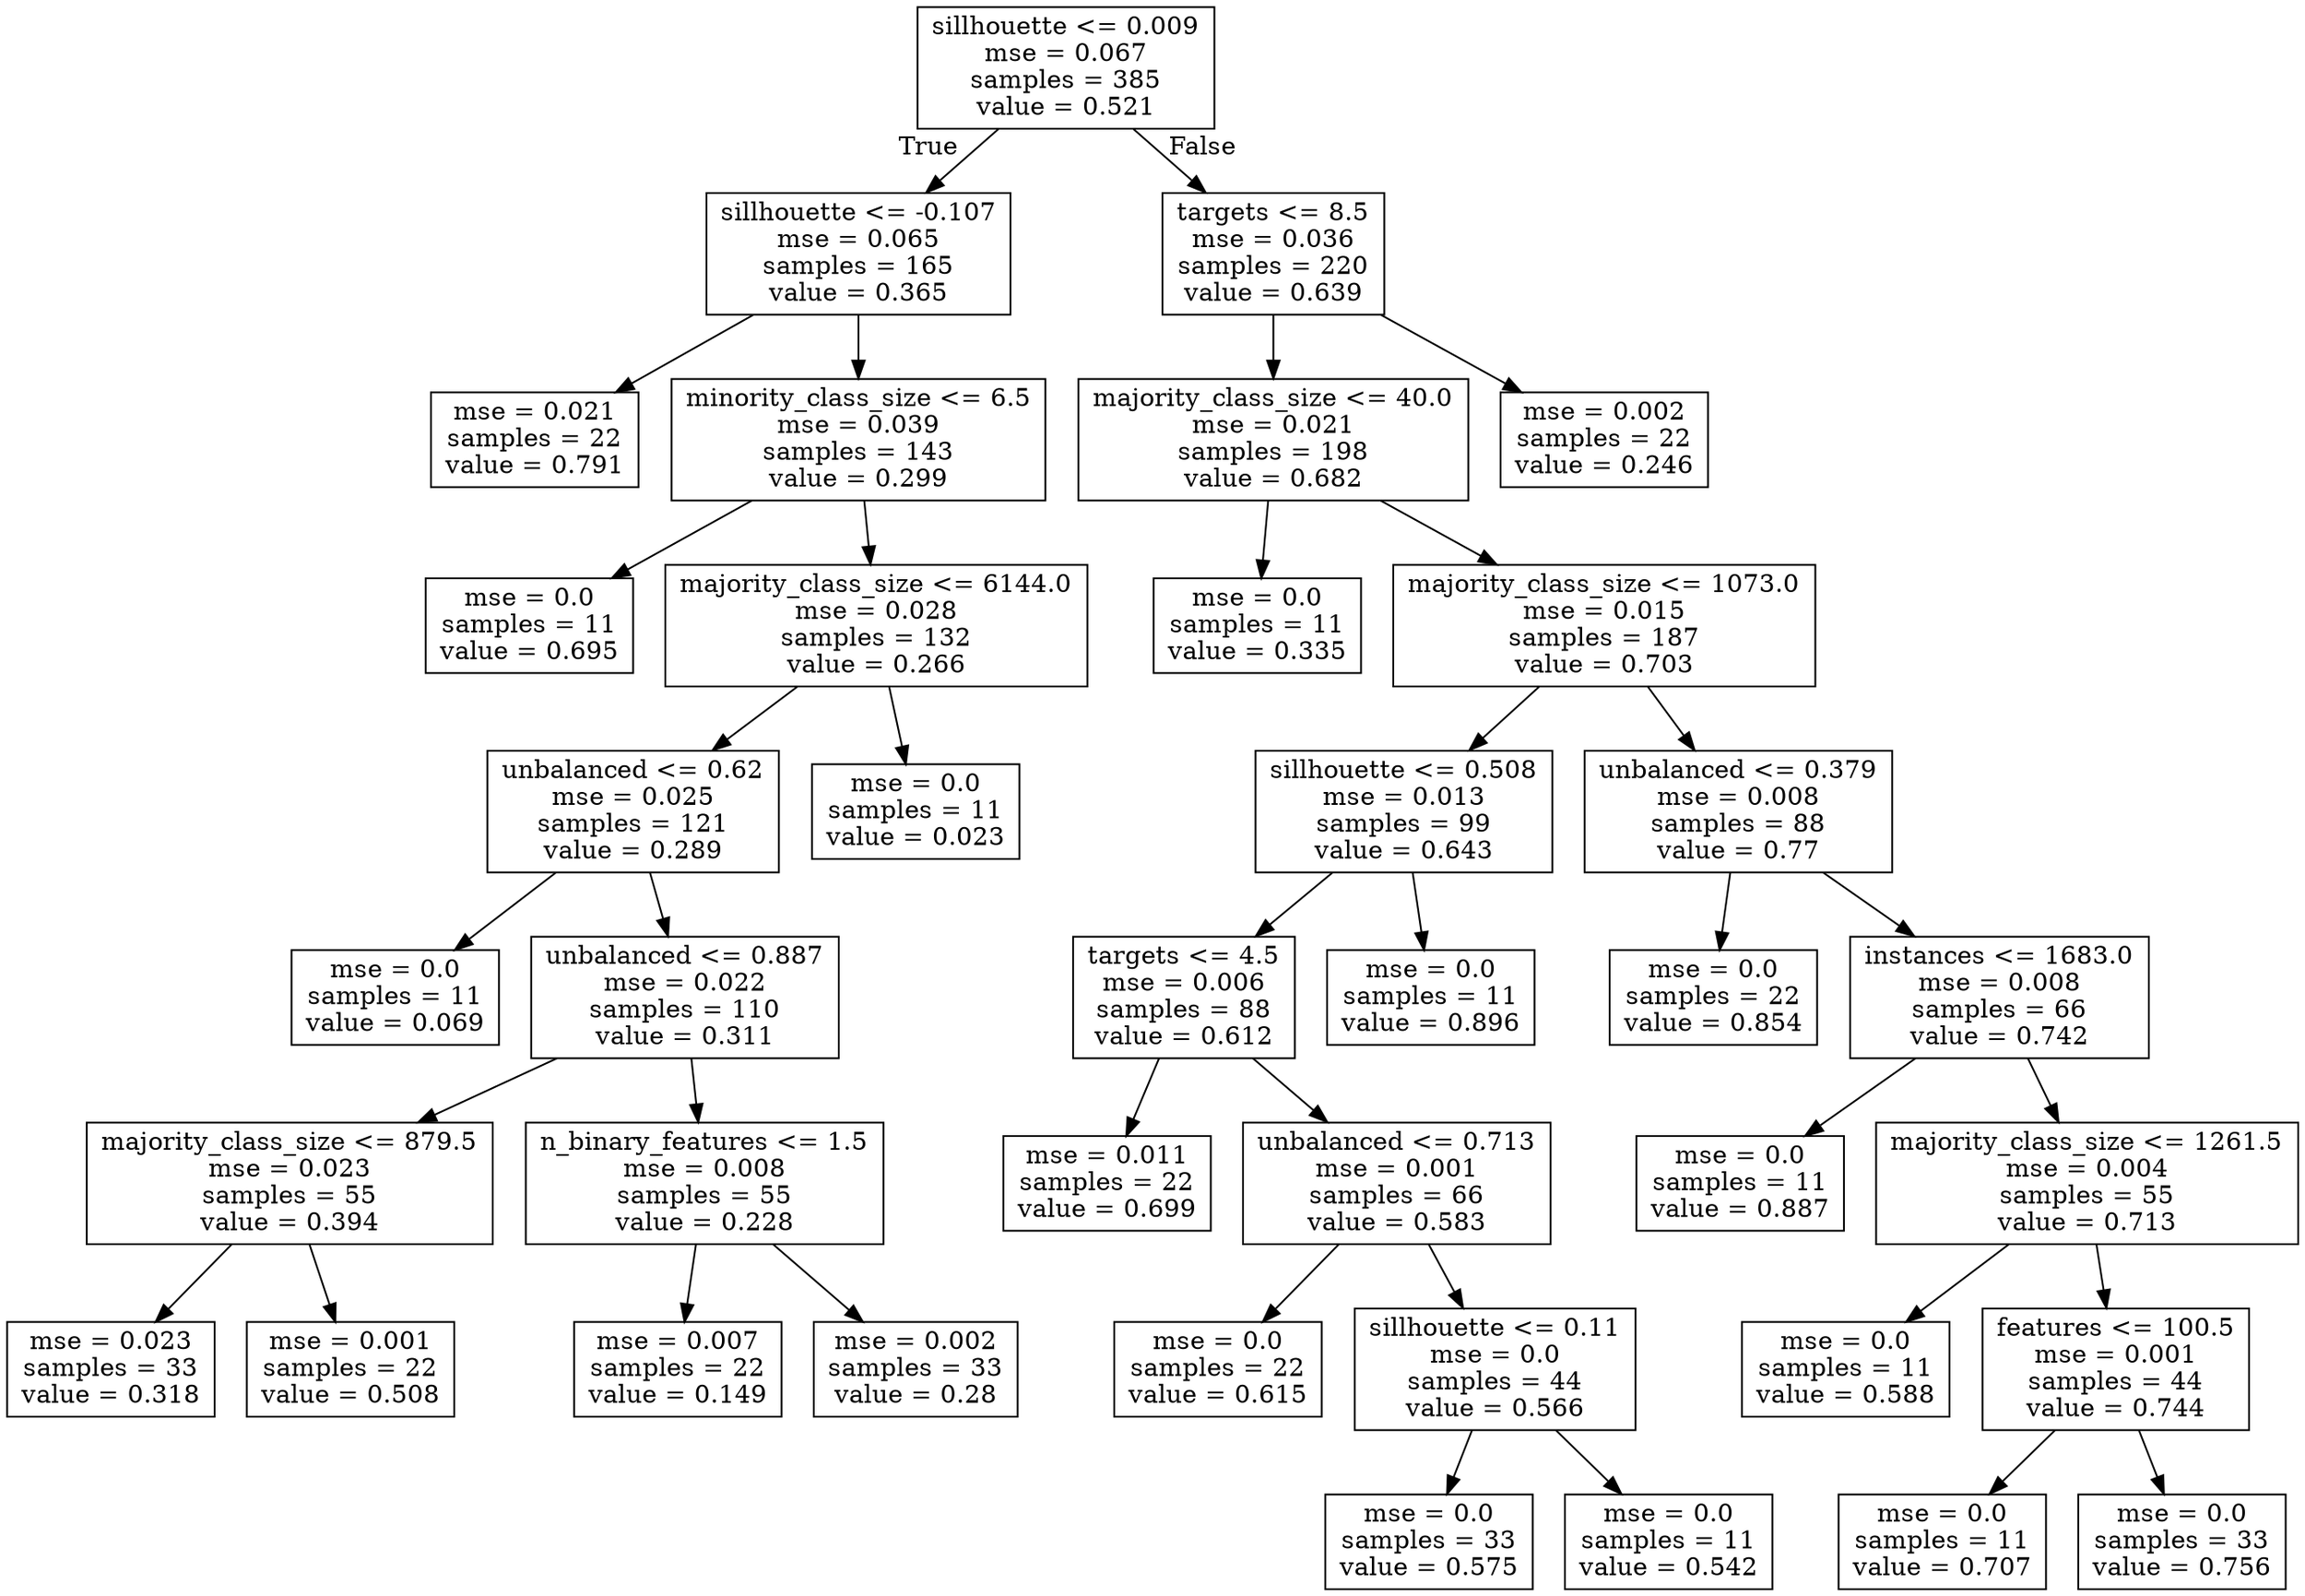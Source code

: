digraph Tree {
node [shape=box] ;
0 [label="sillhouette <= 0.009\nmse = 0.067\nsamples = 385\nvalue = 0.521"] ;
1 [label="sillhouette <= -0.107\nmse = 0.065\nsamples = 165\nvalue = 0.365"] ;
0 -> 1 [labeldistance=2.5, labelangle=45, headlabel="True"] ;
2 [label="mse = 0.021\nsamples = 22\nvalue = 0.791"] ;
1 -> 2 ;
3 [label="minority_class_size <= 6.5\nmse = 0.039\nsamples = 143\nvalue = 0.299"] ;
1 -> 3 ;
4 [label="mse = 0.0\nsamples = 11\nvalue = 0.695"] ;
3 -> 4 ;
5 [label="majority_class_size <= 6144.0\nmse = 0.028\nsamples = 132\nvalue = 0.266"] ;
3 -> 5 ;
6 [label="unbalanced <= 0.62\nmse = 0.025\nsamples = 121\nvalue = 0.289"] ;
5 -> 6 ;
7 [label="mse = 0.0\nsamples = 11\nvalue = 0.069"] ;
6 -> 7 ;
8 [label="unbalanced <= 0.887\nmse = 0.022\nsamples = 110\nvalue = 0.311"] ;
6 -> 8 ;
9 [label="majority_class_size <= 879.5\nmse = 0.023\nsamples = 55\nvalue = 0.394"] ;
8 -> 9 ;
10 [label="mse = 0.023\nsamples = 33\nvalue = 0.318"] ;
9 -> 10 ;
11 [label="mse = 0.001\nsamples = 22\nvalue = 0.508"] ;
9 -> 11 ;
12 [label="n_binary_features <= 1.5\nmse = 0.008\nsamples = 55\nvalue = 0.228"] ;
8 -> 12 ;
13 [label="mse = 0.007\nsamples = 22\nvalue = 0.149"] ;
12 -> 13 ;
14 [label="mse = 0.002\nsamples = 33\nvalue = 0.28"] ;
12 -> 14 ;
15 [label="mse = 0.0\nsamples = 11\nvalue = 0.023"] ;
5 -> 15 ;
16 [label="targets <= 8.5\nmse = 0.036\nsamples = 220\nvalue = 0.639"] ;
0 -> 16 [labeldistance=2.5, labelangle=-45, headlabel="False"] ;
17 [label="majority_class_size <= 40.0\nmse = 0.021\nsamples = 198\nvalue = 0.682"] ;
16 -> 17 ;
18 [label="mse = 0.0\nsamples = 11\nvalue = 0.335"] ;
17 -> 18 ;
19 [label="majority_class_size <= 1073.0\nmse = 0.015\nsamples = 187\nvalue = 0.703"] ;
17 -> 19 ;
20 [label="sillhouette <= 0.508\nmse = 0.013\nsamples = 99\nvalue = 0.643"] ;
19 -> 20 ;
21 [label="targets <= 4.5\nmse = 0.006\nsamples = 88\nvalue = 0.612"] ;
20 -> 21 ;
22 [label="mse = 0.011\nsamples = 22\nvalue = 0.699"] ;
21 -> 22 ;
23 [label="unbalanced <= 0.713\nmse = 0.001\nsamples = 66\nvalue = 0.583"] ;
21 -> 23 ;
24 [label="mse = 0.0\nsamples = 22\nvalue = 0.615"] ;
23 -> 24 ;
25 [label="sillhouette <= 0.11\nmse = 0.0\nsamples = 44\nvalue = 0.566"] ;
23 -> 25 ;
26 [label="mse = 0.0\nsamples = 33\nvalue = 0.575"] ;
25 -> 26 ;
27 [label="mse = 0.0\nsamples = 11\nvalue = 0.542"] ;
25 -> 27 ;
28 [label="mse = 0.0\nsamples = 11\nvalue = 0.896"] ;
20 -> 28 ;
29 [label="unbalanced <= 0.379\nmse = 0.008\nsamples = 88\nvalue = 0.77"] ;
19 -> 29 ;
30 [label="mse = 0.0\nsamples = 22\nvalue = 0.854"] ;
29 -> 30 ;
31 [label="instances <= 1683.0\nmse = 0.008\nsamples = 66\nvalue = 0.742"] ;
29 -> 31 ;
32 [label="mse = 0.0\nsamples = 11\nvalue = 0.887"] ;
31 -> 32 ;
33 [label="majority_class_size <= 1261.5\nmse = 0.004\nsamples = 55\nvalue = 0.713"] ;
31 -> 33 ;
34 [label="mse = 0.0\nsamples = 11\nvalue = 0.588"] ;
33 -> 34 ;
35 [label="features <= 100.5\nmse = 0.001\nsamples = 44\nvalue = 0.744"] ;
33 -> 35 ;
36 [label="mse = 0.0\nsamples = 11\nvalue = 0.707"] ;
35 -> 36 ;
37 [label="mse = 0.0\nsamples = 33\nvalue = 0.756"] ;
35 -> 37 ;
38 [label="mse = 0.002\nsamples = 22\nvalue = 0.246"] ;
16 -> 38 ;
}